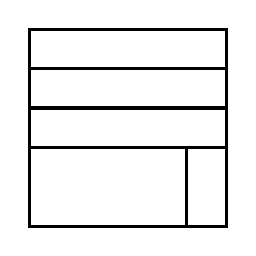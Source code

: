 \begin{tikzpicture}[very thick, scale=.5]
    \draw (0,4) rectangle (5,5);
    \draw (0,3) rectangle (5,4);
    \draw (0,2) rectangle (5,3);
    \draw (0,0) rectangle (4,2);
    \draw (4,0) rectangle (5,2);
\end{tikzpicture}
